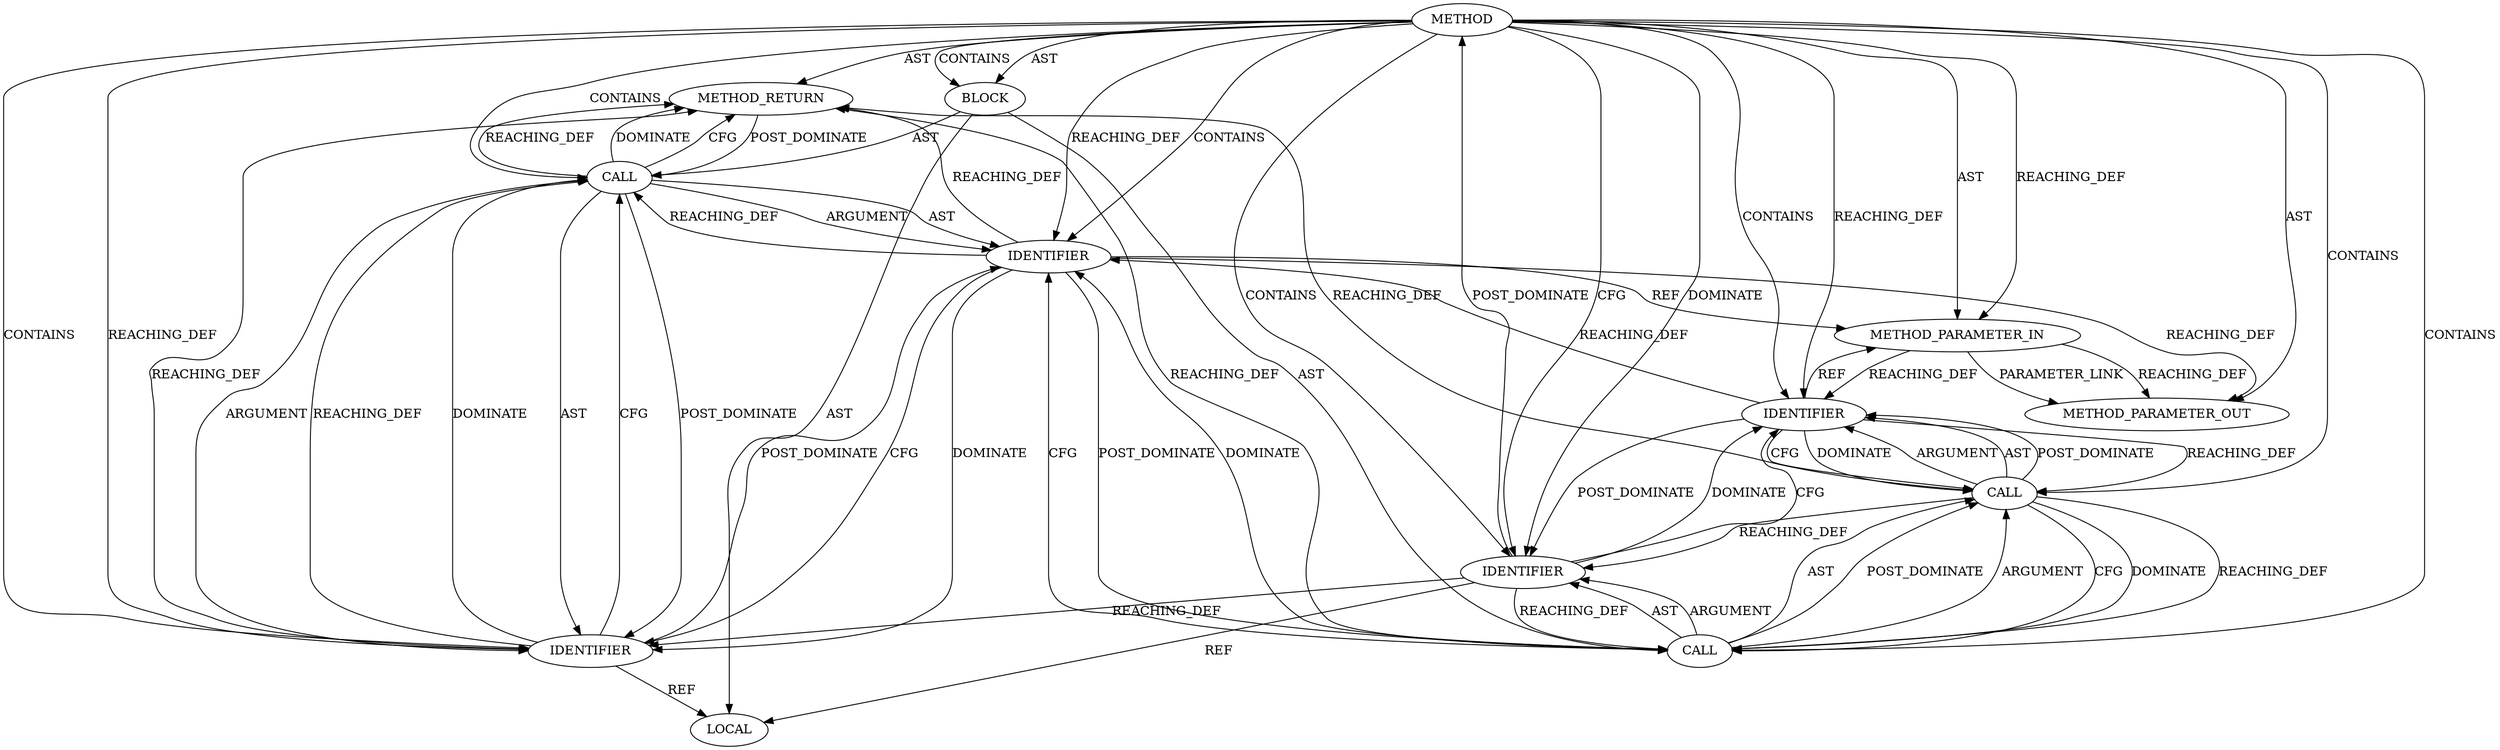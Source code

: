 digraph {
  1311 [label=METHOD COLUMN_NUMBER=1 LINE_NUMBER=213 COLUMN_NUMBER_END=1 IS_EXTERNAL=false SIGNATURE="void tls_device_free_resources_tx (sock*)" NAME="tls_device_free_resources_tx" AST_PARENT_TYPE="TYPE_DECL" AST_PARENT_FULL_NAME="tls_device.c:<global>" ORDER=16 CODE="void tls_device_free_resources_tx(struct sock *sk)
{
	struct tls_context *tls_ctx = tls_get_ctx(sk);

	tls_free_partial_record(sk, tls_ctx);
}" FULL_NAME="tls_device_free_resources_tx" LINE_NUMBER_END=218 FILENAME="tls_device.c"]
  1322 [label=METHOD_RETURN ORDER=3 CODE="RET" COLUMN_NUMBER=1 LINE_NUMBER=213 TYPE_FULL_NAME="void" EVALUATION_STRATEGY="BY_VALUE"]
  1312 [label=METHOD_PARAMETER_IN ORDER=1 CODE="struct sock *sk" IS_VARIADIC=false COLUMN_NUMBER=35 LINE_NUMBER=213 TYPE_FULL_NAME="sock*" EVALUATION_STRATEGY="BY_VALUE" INDEX=1 NAME="sk"]
  21291 [label=METHOD_PARAMETER_OUT ORDER=1 CODE="struct sock *sk" IS_VARIADIC=false COLUMN_NUMBER=35 LINE_NUMBER=213 TYPE_FULL_NAME="sock*" EVALUATION_STRATEGY="BY_VALUE" INDEX=1 NAME="sk"]
  1315 [label=CALL ORDER=2 ARGUMENT_INDEX=-1 CODE="*tls_ctx = tls_get_ctx(sk)" COLUMN_NUMBER=21 METHOD_FULL_NAME="<operator>.assignment" LINE_NUMBER=215 TYPE_FULL_NAME="<empty>" DISPATCH_TYPE="STATIC_DISPATCH" SIGNATURE="" NAME="<operator>.assignment"]
  1318 [label=IDENTIFIER ORDER=1 ARGUMENT_INDEX=1 CODE="sk" COLUMN_NUMBER=44 LINE_NUMBER=215 TYPE_FULL_NAME="sock*" NAME="sk"]
  1321 [label=IDENTIFIER ORDER=2 ARGUMENT_INDEX=2 CODE="tls_ctx" COLUMN_NUMBER=30 LINE_NUMBER=217 TYPE_FULL_NAME="tls_context*" NAME="tls_ctx"]
  1319 [label=CALL ORDER=3 ARGUMENT_INDEX=-1 CODE="tls_free_partial_record(sk, tls_ctx)" COLUMN_NUMBER=2 METHOD_FULL_NAME="tls_free_partial_record" LINE_NUMBER=217 TYPE_FULL_NAME="<empty>" DISPATCH_TYPE="STATIC_DISPATCH" SIGNATURE="" NAME="tls_free_partial_record"]
  1316 [label=IDENTIFIER ORDER=1 ARGUMENT_INDEX=1 CODE="tls_ctx" COLUMN_NUMBER=22 LINE_NUMBER=215 TYPE_FULL_NAME="tls_context*" NAME="tls_ctx"]
  1320 [label=IDENTIFIER ORDER=1 ARGUMENT_INDEX=1 CODE="sk" COLUMN_NUMBER=26 LINE_NUMBER=217 TYPE_FULL_NAME="sock*" NAME="sk"]
  1314 [label=LOCAL ORDER=1 CODE="struct tls_context* tls_ctx" COLUMN_NUMBER=21 LINE_NUMBER=215 TYPE_FULL_NAME="tls_context*" NAME="tls_ctx"]
  1317 [label=CALL ORDER=2 ARGUMENT_INDEX=2 CODE="tls_get_ctx(sk)" COLUMN_NUMBER=32 METHOD_FULL_NAME="tls_get_ctx" LINE_NUMBER=215 TYPE_FULL_NAME="<empty>" DISPATCH_TYPE="STATIC_DISPATCH" SIGNATURE="" NAME="tls_get_ctx"]
  1313 [label=BLOCK ORDER=2 ARGUMENT_INDEX=-1 CODE="{
	struct tls_context *tls_ctx = tls_get_ctx(sk);

	tls_free_partial_record(sk, tls_ctx);
}" COLUMN_NUMBER=1 LINE_NUMBER=214 TYPE_FULL_NAME="void"]
  1322 -> 1319 [label=POST_DOMINATE ]
  1311 -> 1319 [label=CONTAINS ]
  1319 -> 1320 [label=ARGUMENT ]
  1317 -> 1315 [label=CFG ]
  1312 -> 21291 [label=PARAMETER_LINK ]
  1312 -> 1318 [label=REACHING_DEF VARIABLE="sk"]
  1311 -> 1320 [label=REACHING_DEF VARIABLE=""]
  1320 -> 1322 [label=REACHING_DEF VARIABLE="sk"]
  1311 -> 1318 [label=CONTAINS ]
  1318 -> 1312 [label=REF ]
  1319 -> 1322 [label=REACHING_DEF VARIABLE="tls_free_partial_record(sk, tls_ctx)"]
  1311 -> 1316 [label=CFG ]
  1319 -> 1322 [label=DOMINATE ]
  1317 -> 1318 [label=ARGUMENT ]
  1318 -> 1317 [label=REACHING_DEF VARIABLE="sk"]
  1313 -> 1314 [label=AST ]
  1318 -> 1320 [label=REACHING_DEF VARIABLE="sk"]
  1319 -> 1322 [label=CFG ]
  1320 -> 1315 [label=POST_DOMINATE ]
  1318 -> 1317 [label=CFG ]
  1315 -> 1316 [label=AST ]
  1316 -> 1311 [label=POST_DOMINATE ]
  1311 -> 1312 [label=AST ]
  1317 -> 1315 [label=DOMINATE ]
  1313 -> 1319 [label=AST ]
  1316 -> 1315 [label=REACHING_DEF VARIABLE="tls_ctx"]
  1311 -> 1316 [label=DOMINATE ]
  1320 -> 1321 [label=DOMINATE ]
  1316 -> 1314 [label=REF ]
  1315 -> 1316 [label=ARGUMENT ]
  1318 -> 1316 [label=POST_DOMINATE ]
  1320 -> 1321 [label=CFG ]
  1317 -> 1318 [label=AST ]
  1317 -> 1318 [label=POST_DOMINATE ]
  1315 -> 1317 [label=AST ]
  1311 -> 1316 [label=CONTAINS ]
  1316 -> 1321 [label=REACHING_DEF VARIABLE="tls_ctx"]
  1311 -> 1317 [label=CONTAINS ]
  1321 -> 1319 [label=REACHING_DEF VARIABLE="tls_ctx"]
  1319 -> 1320 [label=AST ]
  1311 -> 1321 [label=REACHING_DEF VARIABLE=""]
  1316 -> 1318 [label=DOMINATE ]
  1316 -> 1318 [label=CFG ]
  1315 -> 1320 [label=DOMINATE ]
  1320 -> 1319 [label=REACHING_DEF VARIABLE="sk"]
  1321 -> 1314 [label=REF ]
  1319 -> 1321 [label=POST_DOMINATE ]
  1315 -> 1317 [label=POST_DOMINATE ]
  1317 -> 1316 [label=REACHING_DEF VARIABLE="tls_get_ctx(sk)"]
  1313 -> 1315 [label=AST ]
  1311 -> 1313 [label=CONTAINS ]
  1311 -> 1318 [label=REACHING_DEF VARIABLE=""]
  1321 -> 1322 [label=REACHING_DEF VARIABLE="tls_ctx"]
  1311 -> 1315 [label=CONTAINS ]
  1315 -> 1322 [label=REACHING_DEF VARIABLE="*tls_ctx = tls_get_ctx(sk)"]
  1315 -> 1320 [label=CFG ]
  1319 -> 1321 [label=AST ]
  1312 -> 21291 [label=REACHING_DEF VARIABLE="sk"]
  1319 -> 1321 [label=ARGUMENT ]
  1311 -> 1321 [label=CONTAINS ]
  1317 -> 1322 [label=REACHING_DEF VARIABLE="tls_get_ctx(sk)"]
  1315 -> 1317 [label=ARGUMENT ]
  1311 -> 1322 [label=AST ]
  1317 -> 1315 [label=REACHING_DEF VARIABLE="tls_get_ctx(sk)"]
  1318 -> 1317 [label=DOMINATE ]
  1311 -> 1312 [label=REACHING_DEF VARIABLE=""]
  1311 -> 1313 [label=AST ]
  1320 -> 1312 [label=REF ]
  1321 -> 1319 [label=DOMINATE ]
  1311 -> 1320 [label=CONTAINS ]
  1311 -> 21291 [label=AST ]
  1321 -> 1320 [label=POST_DOMINATE ]
  1320 -> 21291 [label=REACHING_DEF VARIABLE="sk"]
  1321 -> 1319 [label=CFG ]
}

